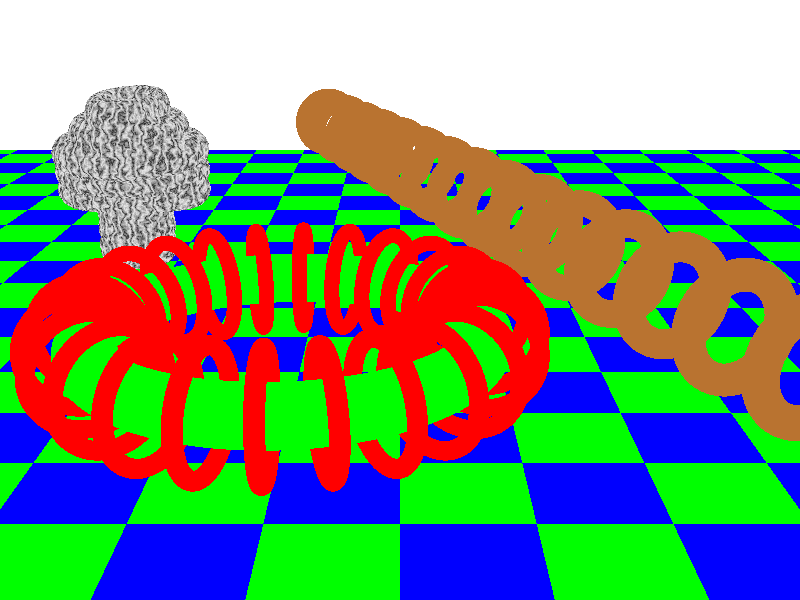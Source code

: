 // Persistence Of Vision raytracer version 3.5 sample file.
// Demo showing several torii ... Dieter Bayer, June 1994
//


global_settings { 
  assumed_gamma 2.2 
  max_trace_level 5
}

#include "colors.inc"
#include "textures.inc"


camera {
  location <0, 80, -200>
  right <4/3, 0, 0>
  up <0, 1, 0>
  sky <0, 1, 0>
  direction <0, 0, 1.8>
  look_at <0, 15, 0>
}

light_source { <50, 200, -100> colour Gray70 }
light_source { <-20, 40, -20> colour Gray70 }
light_source { <100, 80, -200> colour Gray70 }

background { color MidnightBlue }

plane { y, 0
   pigment {
      checker colour Blue colour Green
      scale 20
   }
   finish {
      ambient 0.2
      diffuse 0.8
   }
}

plane { z, 250
   hollow on
   pigment { colour White }
   finish {
     ambient 0
     diffuse 0.1
     specular 1
     roughness 0.00001
     reflection 0.8
   }
}

#declare Torus1 = torus { 10, 1.5 rotate 90*x }
#declare Torus2 = torus { 15, 5 }
#declare Torus3 = torus { 10, 3 rotate 90*x }

#declare Ring = union {
  object { Torus1 translate 35*x rotate  0*y }
  object { Torus1 translate 35*x rotate  15*y }
  object { Torus1 translate 35*x rotate  30*y }
  object { Torus1 translate 35*x rotate  45*y }
  object { Torus1 translate 35*x rotate  60*y }
  object { Torus1 translate 35*x rotate  75*y }
  object { Torus1 translate 35*x rotate  90*y }
  object { Torus1 translate 35*x rotate 105*y }
  object { Torus1 translate 35*x rotate 120*y }
  object { Torus1 translate 35*x rotate 135*y }
  object { Torus1 translate 35*x rotate 150*y }
  object { Torus1 translate 35*x rotate 165*y }
  object { Torus1 translate 35*x rotate 180*y }
  object { Torus1 translate 35*x rotate 195*y }
  object { Torus1 translate 35*x rotate 210*y }
  object { Torus1 translate 35*x rotate 225*y }
  object { Torus1 translate 35*x rotate 240*y }
  object { Torus1 translate 35*x rotate 255*y }
  object { Torus1 translate 35*x rotate 270*y }
  object { Torus1 translate 35*x rotate 285*y }
  object { Torus1 translate 35*x rotate 300*y }
  object { Torus1 translate 35*x rotate 315*y }
  object { Torus1 translate 35*x rotate 330*y }
  object { Torus1 translate 35*x rotate 345*y }
}

#declare Stack = union {
  object { Torus2 translate  0*y scale <0.5, 1, 0.5> }
  object { Torus2 translate  5*y scale <0.5, 1, 0.5> }
  object { Torus2 translate 10*y scale <0.5, 1, 0.5> }
  object { Torus2 translate 15*y scale <1, 1, 0.5> }
  object { Torus2 translate 20*y scale <1, 1, 0.75> }
  object { Torus2 translate 25*y scale <1, 1, 1> }
  object { Torus2 translate 30*y scale <0.75, 1, 1> }
  object { Torus2 translate 35*y scale <0.5, 1, 1> }
}

#declare Queue = union {
  object { Torus3 translate  200*z }
  object { Torus3 translate  180*z }
  object { Torus3 translate  160*z }
  object { Torus3 translate  140*z }
  object { Torus3 translate  120*z }
  object { Torus3 translate  100*z }
  object { Torus3 translate   80*z }
  object { Torus3 translate   60*z }
  object { Torus3 translate   40*z }
  object { Torus3 translate   20*z }
  object { Torus3 translate    0*z }
  object { Torus3 translate  -20*z }
  object { Torus3 translate  -40*z }
  object { Torus3 translate  -60*z }
  object { Torus3 translate  -80*z }
  object { Torus3 translate -100*z }
  object { Torus3 translate -120*z }
  object { Torus3 translate -140*z }
  object { Torus3 translate -160*z }
  object { Torus3 translate -180*z }
  object { Torus3 translate -200*z }
  object { Torus3 translate -220*z }
  object { Torus3 translate -240*z }
  object { Torus3 translate -260*z }
  object { Torus3 translate -280*z }
  object { Torus3 translate -300*z }
  object { Torus3 translate -320*z }
  object { Torus3 translate -340*z }
  object { Torus3 translate -360*z }
  object { Torus3 translate -380*z }
  object { Torus3 translate -400*z }
  object { Torus3 translate -420*z }
  object { Torus3 translate -440*z }
  object { Torus3 translate -460*z }
  object { Torus3 translate -480*z }
  object { Torus3 translate -500*z }
  object { Torus3 translate -520*z }
  object { Torus3 translate -540*z }
  object { Torus3 translate -560*z }
  object { Torus3 translate -580*z }
  object { Torus3 translate -600*z }
}

object {
  Queue

  texture { Copper_Metal }

  rotate -20*y
  translate <40, 15, 40>
}

object {
  Stack

  texture { pigment { White_Marble } scale <2, 2, 2> }

  translate <-70, 5, 80>
}

object {
  Ring

  pigment {
    color Red
  }
  finish {
    ambient 0.1
    diffuse 0.6
    phong 0.6
    phong_size 7
  }

  translate <-20, 15, -20>
}

torus { 35, 5 translate <-20, 15, -20>
  pigment { color Green }
  finish {
    ambient 0.1
    diffuse 0.6
    phong 0.6
    phong_size 7
  }
}

